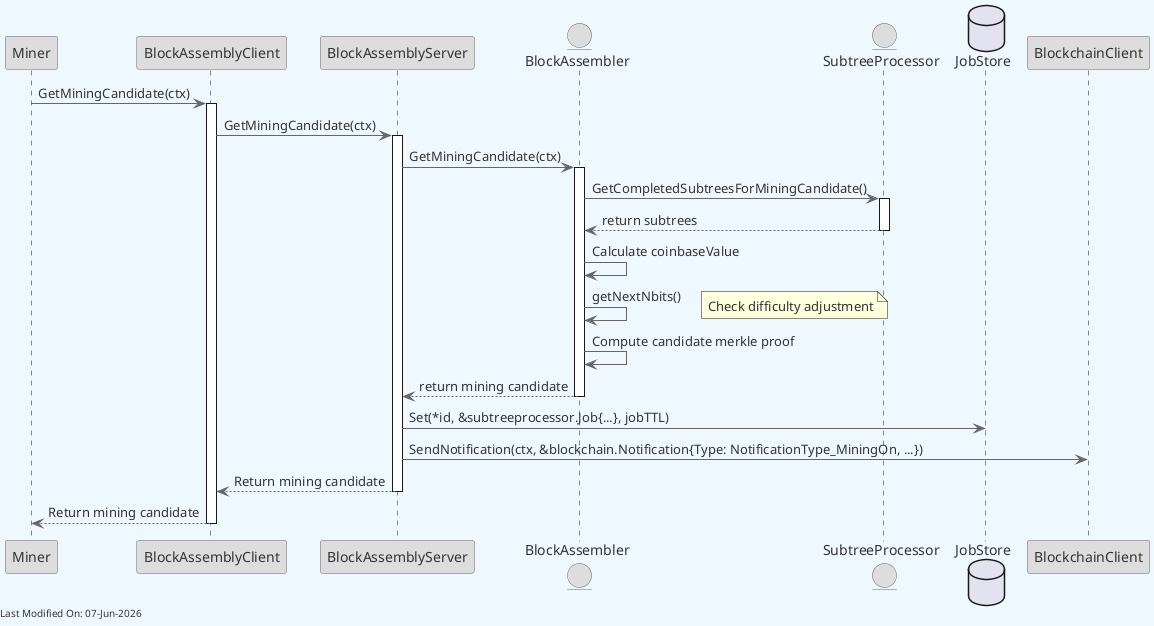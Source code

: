 @startuml
skinparam backgroundColor #F0F8FF
skinparam defaultFontColor #333333
skinparam arrowColor #666666

' Define borders for all elements
skinparam entity {
  BorderColor #666666
  BackgroundColor #DDDDDD
}

skinparam control {
  BorderColor #666666
  BackgroundColor #DDDDDD
}

skinparam participant {
  BorderColor #666666
  BackgroundColor #DDDDDD
}



participant "Miner" as Miner
participant "BlockAssemblyClient" as Client
participant "BlockAssemblyServer" as Server
entity "BlockAssembler" as Assembler
entity "SubtreeProcessor" as SubtreeProc
database "JobStore" as JobStore
participant "BlockchainClient" as BlockchainClient

Miner -> Client : GetMiningCandidate(ctx)
activate Client

Client -> Server : GetMiningCandidate(ctx)
activate Server

Server -> Assembler : GetMiningCandidate(ctx)
activate Assembler

Assembler -> SubtreeProc : GetCompletedSubtreesForMiningCandidate()
activate SubtreeProc
SubtreeProc --> Assembler : return subtrees
deactivate SubtreeProc

Assembler -> Assembler : Calculate coinbaseValue
Assembler -> Assembler : getNextNbits()
note right: Check difficulty adjustment

Assembler -> Assembler : Compute candidate merkle proof
Assembler --> Server : return mining candidate
deactivate Assembler

Server -> JobStore : Set(*id, &subtreeprocessor.Job{...}, jobTTL)
Server -> BlockchainClient : SendNotification(ctx, &blockchain.Notification{Type: NotificationType_MiningOn, ...})

Server --> Client : Return mining candidate
deactivate Server

Client --> Miner : Return mining candidate
deactivate Client

left footer Last Modified On: %date("dd-MMM-yyyy")

@enduml
